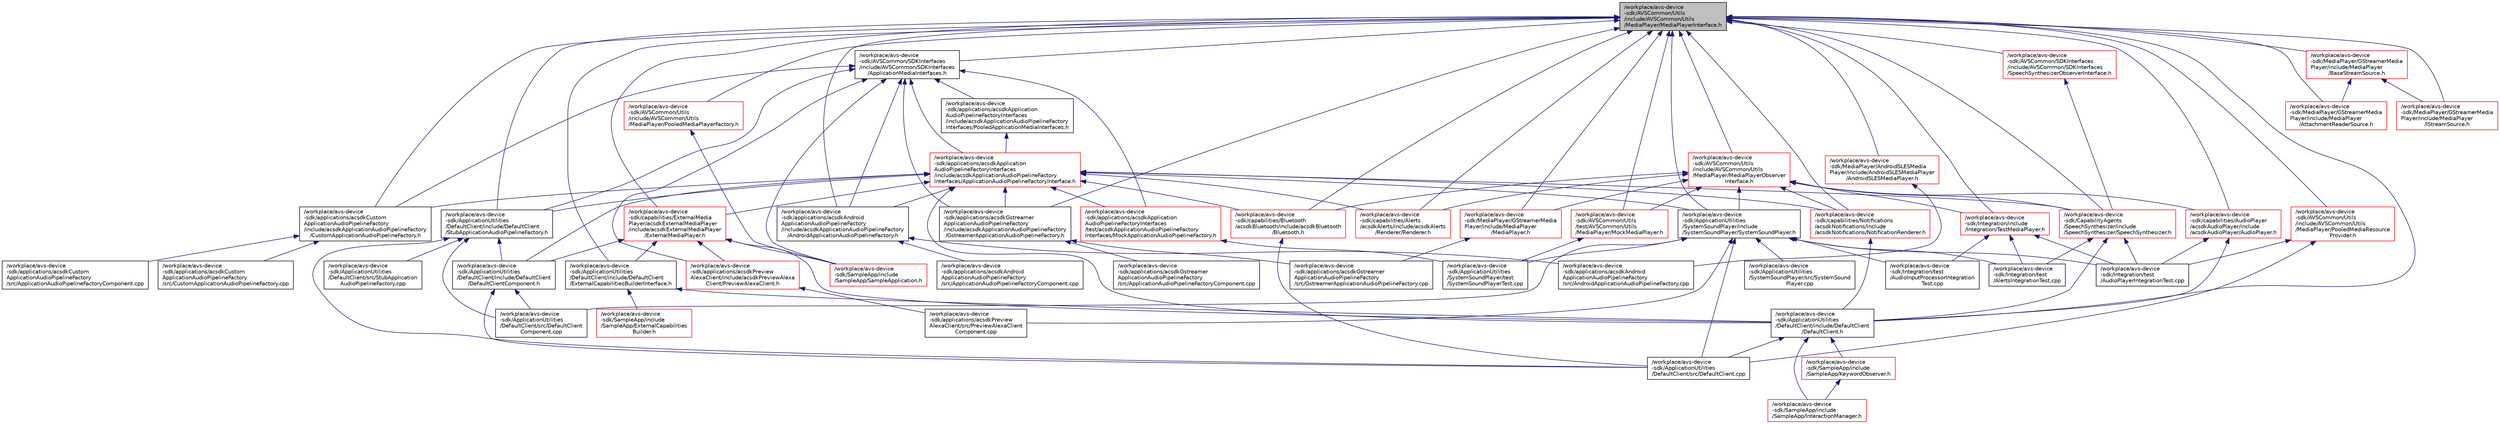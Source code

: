 digraph "/workplace/avs-device-sdk/AVSCommon/Utils/include/AVSCommon/Utils/MediaPlayer/MediaPlayerInterface.h"
{
  edge [fontname="Helvetica",fontsize="10",labelfontname="Helvetica",labelfontsize="10"];
  node [fontname="Helvetica",fontsize="10",shape=record];
  Node41 [label="/workplace/avs-device\l-sdk/AVSCommon/Utils\l/include/AVSCommon/Utils\l/MediaPlayer/MediaPlayerInterface.h",height=0.2,width=0.4,color="black", fillcolor="grey75", style="filled", fontcolor="black"];
  Node41 -> Node42 [dir="back",color="midnightblue",fontsize="10",style="solid",fontname="Helvetica"];
  Node42 [label="/workplace/avs-device\l-sdk/applications/acsdkAndroid\lApplicationAudioPipelineFactory\l/include/acsdkApplicationAudioPipelineFactory\l/AndroidApplicationAudioPipelineFactory.h",height=0.2,width=0.4,color="black", fillcolor="white", style="filled",URL="$_android_application_audio_pipeline_factory_8h.html"];
  Node42 -> Node43 [dir="back",color="midnightblue",fontsize="10",style="solid",fontname="Helvetica"];
  Node43 [label="/workplace/avs-device\l-sdk/applications/acsdkAndroid\lApplicationAudioPipelineFactory\l/src/AndroidApplicationAudioPipelineFactory.cpp",height=0.2,width=0.4,color="black", fillcolor="white", style="filled",URL="$_android_application_audio_pipeline_factory_8cpp.html"];
  Node42 -> Node44 [dir="back",color="midnightblue",fontsize="10",style="solid",fontname="Helvetica"];
  Node44 [label="/workplace/avs-device\l-sdk/applications/acsdkAndroid\lApplicationAudioPipelineFactory\l/src/ApplicationAudioPipelineFactoryComponent.cpp",height=0.2,width=0.4,color="black", fillcolor="white", style="filled",URL="$acsdk_android_application_audio_pipeline_factory_2src_2_application_audio_pipeline_factory_component_8cpp.html"];
  Node41 -> Node45 [dir="back",color="midnightblue",fontsize="10",style="solid",fontname="Helvetica"];
  Node45 [label="/workplace/avs-device\l-sdk/applications/acsdkCustom\lApplicationAudioPipelineFactory\l/include/acsdkApplicationAudioPipelineFactory\l/CustomApplicationAudioPipelineFactory.h",height=0.2,width=0.4,color="black", fillcolor="white", style="filled",URL="$_custom_application_audio_pipeline_factory_8h.html"];
  Node45 -> Node46 [dir="back",color="midnightblue",fontsize="10",style="solid",fontname="Helvetica"];
  Node46 [label="/workplace/avs-device\l-sdk/applications/acsdkCustom\lApplicationAudioPipelineFactory\l/src/ApplicationAudioPipelineFactoryComponent.cpp",height=0.2,width=0.4,color="black", fillcolor="white", style="filled",URL="$acsdk_custom_application_audio_pipeline_factory_2src_2_application_audio_pipeline_factory_component_8cpp.html"];
  Node45 -> Node47 [dir="back",color="midnightblue",fontsize="10",style="solid",fontname="Helvetica"];
  Node47 [label="/workplace/avs-device\l-sdk/applications/acsdkCustom\lApplicationAudioPipelineFactory\l/src/CustomApplicationAudioPipelineFactory.cpp",height=0.2,width=0.4,color="black", fillcolor="white", style="filled",URL="$_custom_application_audio_pipeline_factory_8cpp.html"];
  Node41 -> Node48 [dir="back",color="midnightblue",fontsize="10",style="solid",fontname="Helvetica"];
  Node48 [label="/workplace/avs-device\l-sdk/applications/acsdkGstreamer\lApplicationAudioPipelineFactory\l/include/acsdkApplicationAudioPipelineFactory\l/GstreamerApplicationAudioPipelineFactory.h",height=0.2,width=0.4,color="black", fillcolor="white", style="filled",URL="$_gstreamer_application_audio_pipeline_factory_8h.html"];
  Node48 -> Node49 [dir="back",color="midnightblue",fontsize="10",style="solid",fontname="Helvetica"];
  Node49 [label="/workplace/avs-device\l-sdk/applications/acsdkGstreamer\lApplicationAudioPipelineFactory\l/src/ApplicationAudioPipelineFactoryComponent.cpp",height=0.2,width=0.4,color="black", fillcolor="white", style="filled",URL="$acsdk_gstreamer_application_audio_pipeline_factory_2src_2_application_audio_pipeline_factory_component_8cpp.html"];
  Node48 -> Node50 [dir="back",color="midnightblue",fontsize="10",style="solid",fontname="Helvetica"];
  Node50 [label="/workplace/avs-device\l-sdk/applications/acsdkGstreamer\lApplicationAudioPipelineFactory\l/src/GstreamerApplicationAudioPipelineFactory.cpp",height=0.2,width=0.4,color="black", fillcolor="white", style="filled",URL="$_gstreamer_application_audio_pipeline_factory_8cpp.html"];
  Node41 -> Node51 [dir="back",color="midnightblue",fontsize="10",style="solid",fontname="Helvetica"];
  Node51 [label="/workplace/avs-device\l-sdk/ApplicationUtilities\l/DefaultClient/include/DefaultClient\l/DefaultClient.h",height=0.2,width=0.4,color="black", fillcolor="white", style="filled",URL="$_default_client_8h.html"];
  Node51 -> Node52 [dir="back",color="midnightblue",fontsize="10",style="solid",fontname="Helvetica"];
  Node52 [label="/workplace/avs-device\l-sdk/ApplicationUtilities\l/DefaultClient/src/DefaultClient.cpp",height=0.2,width=0.4,color="black", fillcolor="white", style="filled",URL="$_default_client_8cpp.html"];
  Node51 -> Node53 [dir="back",color="midnightblue",fontsize="10",style="solid",fontname="Helvetica"];
  Node53 [label="/workplace/avs-device\l-sdk/SampleApp/include\l/SampleApp/InteractionManager.h",height=0.2,width=0.4,color="red", fillcolor="white", style="filled",URL="$_interaction_manager_8h.html"];
  Node51 -> Node64 [dir="back",color="midnightblue",fontsize="10",style="solid",fontname="Helvetica"];
  Node64 [label="/workplace/avs-device\l-sdk/SampleApp/include\l/SampleApp/KeywordObserver.h",height=0.2,width=0.4,color="red", fillcolor="white", style="filled",URL="$_keyword_observer_8h.html"];
  Node64 -> Node53 [dir="back",color="midnightblue",fontsize="10",style="solid",fontname="Helvetica"];
  Node41 -> Node66 [dir="back",color="midnightblue",fontsize="10",style="solid",fontname="Helvetica"];
  Node66 [label="/workplace/avs-device\l-sdk/ApplicationUtilities\l/DefaultClient/include/DefaultClient\l/ExternalCapabilitiesBuilderInterface.h",height=0.2,width=0.4,color="black", fillcolor="white", style="filled",URL="$_external_capabilities_builder_interface_8h.html"];
  Node66 -> Node51 [dir="back",color="midnightblue",fontsize="10",style="solid",fontname="Helvetica"];
  Node66 -> Node67 [dir="back",color="midnightblue",fontsize="10",style="solid",fontname="Helvetica"];
  Node67 [label="/workplace/avs-device\l-sdk/SampleApp/include\l/SampleApp/ExternalCapabilities\lBuilder.h",height=0.2,width=0.4,color="red", fillcolor="white", style="filled",URL="$_external_capabilities_builder_8h.html"];
  Node41 -> Node69 [dir="back",color="midnightblue",fontsize="10",style="solid",fontname="Helvetica"];
  Node69 [label="/workplace/avs-device\l-sdk/ApplicationUtilities\l/DefaultClient/include/DefaultClient\l/StubApplicationAudioPipelineFactory.h",height=0.2,width=0.4,color="black", fillcolor="white", style="filled",URL="$_stub_application_audio_pipeline_factory_8h.html"];
  Node69 -> Node70 [dir="back",color="midnightblue",fontsize="10",style="solid",fontname="Helvetica"];
  Node70 [label="/workplace/avs-device\l-sdk/ApplicationUtilities\l/DefaultClient/include/DefaultClient\l/DefaultClientComponent.h",height=0.2,width=0.4,color="black", fillcolor="white", style="filled",URL="$_default_client_component_8h.html"];
  Node70 -> Node52 [dir="back",color="midnightblue",fontsize="10",style="solid",fontname="Helvetica"];
  Node70 -> Node71 [dir="back",color="midnightblue",fontsize="10",style="solid",fontname="Helvetica"];
  Node71 [label="/workplace/avs-device\l-sdk/ApplicationUtilities\l/DefaultClient/src/DefaultClient\lComponent.cpp",height=0.2,width=0.4,color="black", fillcolor="white", style="filled",URL="$_default_client_component_8cpp.html"];
  Node69 -> Node52 [dir="back",color="midnightblue",fontsize="10",style="solid",fontname="Helvetica"];
  Node69 -> Node71 [dir="back",color="midnightblue",fontsize="10",style="solid",fontname="Helvetica"];
  Node69 -> Node72 [dir="back",color="midnightblue",fontsize="10",style="solid",fontname="Helvetica"];
  Node72 [label="/workplace/avs-device\l-sdk/ApplicationUtilities\l/DefaultClient/src/StubApplication\lAudioPipelineFactory.cpp",height=0.2,width=0.4,color="black", fillcolor="white", style="filled",URL="$_stub_application_audio_pipeline_factory_8cpp.html"];
  Node41 -> Node73 [dir="back",color="midnightblue",fontsize="10",style="solid",fontname="Helvetica"];
  Node73 [label="/workplace/avs-device\l-sdk/ApplicationUtilities\l/SystemSoundPlayer/include\l/SystemSoundPlayer/SystemSoundPlayer.h",height=0.2,width=0.4,color="black", fillcolor="white", style="filled",URL="$_system_sound_player_8h.html"];
  Node73 -> Node57 [dir="back",color="midnightblue",fontsize="10",style="solid",fontname="Helvetica"];
  Node57 [label="/workplace/avs-device\l-sdk/applications/acsdkPreview\lAlexaClient/src/PreviewAlexaClient\lComponent.cpp",height=0.2,width=0.4,color="black", fillcolor="white", style="filled",URL="$_preview_alexa_client_component_8cpp.html"];
  Node73 -> Node52 [dir="back",color="midnightblue",fontsize="10",style="solid",fontname="Helvetica"];
  Node73 -> Node71 [dir="back",color="midnightblue",fontsize="10",style="solid",fontname="Helvetica"];
  Node73 -> Node74 [dir="back",color="midnightblue",fontsize="10",style="solid",fontname="Helvetica"];
  Node74 [label="/workplace/avs-device\l-sdk/ApplicationUtilities\l/SystemSoundPlayer/src/SystemSound\lPlayer.cpp",height=0.2,width=0.4,color="black", fillcolor="white", style="filled",URL="$_system_sound_player_8cpp.html"];
  Node73 -> Node75 [dir="back",color="midnightblue",fontsize="10",style="solid",fontname="Helvetica"];
  Node75 [label="/workplace/avs-device\l-sdk/ApplicationUtilities\l/SystemSoundPlayer/test\l/SystemSoundPlayerTest.cpp",height=0.2,width=0.4,color="black", fillcolor="white", style="filled",URL="$_system_sound_player_test_8cpp.html"];
  Node73 -> Node76 [dir="back",color="midnightblue",fontsize="10",style="solid",fontname="Helvetica"];
  Node76 [label="/workplace/avs-device\l-sdk/Integration/test\l/AlertsIntegrationTest.cpp",height=0.2,width=0.4,color="black", fillcolor="white", style="filled",URL="$_alerts_integration_test_8cpp.html"];
  Node73 -> Node77 [dir="back",color="midnightblue",fontsize="10",style="solid",fontname="Helvetica"];
  Node77 [label="/workplace/avs-device\l-sdk/Integration/test\l/AudioInputProcessorIntegration\lTest.cpp",height=0.2,width=0.4,color="black", fillcolor="white", style="filled",URL="$_audio_input_processor_integration_test_8cpp.html"];
  Node73 -> Node78 [dir="back",color="midnightblue",fontsize="10",style="solid",fontname="Helvetica"];
  Node78 [label="/workplace/avs-device\l-sdk/Integration/test\l/AudioPlayerIntegrationTest.cpp",height=0.2,width=0.4,color="black", fillcolor="white", style="filled",URL="$_audio_player_integration_test_8cpp.html"];
  Node41 -> Node79 [dir="back",color="midnightblue",fontsize="10",style="solid",fontname="Helvetica"];
  Node79 [label="/workplace/avs-device\l-sdk/AVSCommon/SDKInterfaces\l/include/AVSCommon/SDKInterfaces\l/ApplicationMediaInterfaces.h",height=0.2,width=0.4,color="black", fillcolor="white", style="filled",URL="$_application_media_interfaces_8h.html"];
  Node79 -> Node42 [dir="back",color="midnightblue",fontsize="10",style="solid",fontname="Helvetica"];
  Node79 -> Node80 [dir="back",color="midnightblue",fontsize="10",style="solid",fontname="Helvetica"];
  Node80 [label="/workplace/avs-device\l-sdk/applications/acsdkApplication\lAudioPipelineFactoryInterfaces\l/include/acsdkApplicationAudioPipelineFactory\lInterfaces/ApplicationAudioPipelineFactoryInterface.h",height=0.2,width=0.4,color="red", fillcolor="white", style="filled",URL="$_application_audio_pipeline_factory_interface_8h.html"];
  Node80 -> Node42 [dir="back",color="midnightblue",fontsize="10",style="solid",fontname="Helvetica"];
  Node80 -> Node82 [dir="back",color="midnightblue",fontsize="10",style="solid",fontname="Helvetica"];
  Node82 [label="/workplace/avs-device\l-sdk/applications/acsdkApplication\lAudioPipelineFactoryInterfaces\l/test/acsdkApplicationAudioPipelineFactory\lInterfaces/MockApplicationAudioPipelineFactory.h",height=0.2,width=0.4,color="red", fillcolor="white", style="filled",URL="$_mock_application_audio_pipeline_factory_8h.html"];
  Node82 -> Node75 [dir="back",color="midnightblue",fontsize="10",style="solid",fontname="Helvetica"];
  Node80 -> Node45 [dir="back",color="midnightblue",fontsize="10",style="solid",fontname="Helvetica"];
  Node80 -> Node48 [dir="back",color="midnightblue",fontsize="10",style="solid",fontname="Helvetica"];
  Node80 -> Node51 [dir="back",color="midnightblue",fontsize="10",style="solid",fontname="Helvetica"];
  Node80 -> Node70 [dir="back",color="midnightblue",fontsize="10",style="solid",fontname="Helvetica"];
  Node80 -> Node69 [dir="back",color="midnightblue",fontsize="10",style="solid",fontname="Helvetica"];
  Node80 -> Node73 [dir="back",color="midnightblue",fontsize="10",style="solid",fontname="Helvetica"];
  Node80 -> Node93 [dir="back",color="midnightblue",fontsize="10",style="solid",fontname="Helvetica"];
  Node93 [label="/workplace/avs-device\l-sdk/capabilities/Alerts\l/acsdkAlerts/include/acsdkAlerts\l/Renderer/Renderer.h",height=0.2,width=0.4,color="red", fillcolor="white", style="filled",URL="$_renderer_8h.html"];
  Node80 -> Node119 [dir="back",color="midnightblue",fontsize="10",style="solid",fontname="Helvetica"];
  Node119 [label="/workplace/avs-device\l-sdk/capabilities/Bluetooth\l/acsdkBluetooth/include/acsdkBluetooth\l/Bluetooth.h",height=0.2,width=0.4,color="red", fillcolor="white", style="filled",URL="$_bluetooth_8h.html"];
  Node119 -> Node52 [dir="back",color="midnightblue",fontsize="10",style="solid",fontname="Helvetica"];
  Node80 -> Node123 [dir="back",color="midnightblue",fontsize="10",style="solid",fontname="Helvetica"];
  Node123 [label="/workplace/avs-device\l-sdk/capabilities/ExternalMedia\lPlayer/acsdkExternalMediaPlayer\l/include/acsdkExternalMediaPlayer\l/ExternalMediaPlayer.h",height=0.2,width=0.4,color="red", fillcolor="white", style="filled",URL="$_external_media_player_8h.html"];
  Node123 -> Node55 [dir="back",color="midnightblue",fontsize="10",style="solid",fontname="Helvetica"];
  Node55 [label="/workplace/avs-device\l-sdk/applications/acsdkPreview\lAlexaClient/include/acsdkPreviewAlexa\lClient/PreviewAlexaClient.h",height=0.2,width=0.4,color="red", fillcolor="white", style="filled",URL="$_preview_alexa_client_8h.html"];
  Node55 -> Node57 [dir="back",color="midnightblue",fontsize="10",style="solid",fontname="Helvetica"];
  Node123 -> Node51 [dir="back",color="midnightblue",fontsize="10",style="solid",fontname="Helvetica"];
  Node123 -> Node70 [dir="back",color="midnightblue",fontsize="10",style="solid",fontname="Helvetica"];
  Node123 -> Node66 [dir="back",color="midnightblue",fontsize="10",style="solid",fontname="Helvetica"];
  Node123 -> Node59 [dir="back",color="midnightblue",fontsize="10",style="solid",fontname="Helvetica"];
  Node59 [label="/workplace/avs-device\l-sdk/SampleApp/include\l/SampleApp/SampleApplication.h",height=0.2,width=0.4,color="red", fillcolor="white", style="filled",URL="$_sample_application_8h.html"];
  Node80 -> Node128 [dir="back",color="midnightblue",fontsize="10",style="solid",fontname="Helvetica"];
  Node128 [label="/workplace/avs-device\l-sdk/capabilities/Notifications\l/acsdkNotifications/include\l/acsdkNotifications/NotificationRenderer.h",height=0.2,width=0.4,color="red", fillcolor="white", style="filled",URL="$_notification_renderer_8h.html"];
  Node128 -> Node51 [dir="back",color="midnightblue",fontsize="10",style="solid",fontname="Helvetica"];
  Node80 -> Node130 [dir="back",color="midnightblue",fontsize="10",style="solid",fontname="Helvetica"];
  Node130 [label="/workplace/avs-device\l-sdk/CapabilityAgents\l/SpeechSynthesizer/include\l/SpeechSynthesizer/SpeechSynthesizer.h",height=0.2,width=0.4,color="red", fillcolor="white", style="filled",URL="$_speech_synthesizer_8h.html"];
  Node130 -> Node51 [dir="back",color="midnightblue",fontsize="10",style="solid",fontname="Helvetica"];
  Node130 -> Node76 [dir="back",color="midnightblue",fontsize="10",style="solid",fontname="Helvetica"];
  Node130 -> Node78 [dir="back",color="midnightblue",fontsize="10",style="solid",fontname="Helvetica"];
  Node79 -> Node133 [dir="back",color="midnightblue",fontsize="10",style="solid",fontname="Helvetica"];
  Node133 [label="/workplace/avs-device\l-sdk/applications/acsdkApplication\lAudioPipelineFactoryInterfaces\l/include/acsdkApplicationAudioPipelineFactory\lInterfaces/PooledApplicationMediaInterfaces.h",height=0.2,width=0.4,color="black", fillcolor="white", style="filled",URL="$_pooled_application_media_interfaces_8h.html"];
  Node133 -> Node80 [dir="back",color="midnightblue",fontsize="10",style="solid",fontname="Helvetica"];
  Node79 -> Node82 [dir="back",color="midnightblue",fontsize="10",style="solid",fontname="Helvetica"];
  Node79 -> Node45 [dir="back",color="midnightblue",fontsize="10",style="solid",fontname="Helvetica"];
  Node79 -> Node48 [dir="back",color="midnightblue",fontsize="10",style="solid",fontname="Helvetica"];
  Node79 -> Node55 [dir="back",color="midnightblue",fontsize="10",style="solid",fontname="Helvetica"];
  Node79 -> Node69 [dir="back",color="midnightblue",fontsize="10",style="solid",fontname="Helvetica"];
  Node79 -> Node59 [dir="back",color="midnightblue",fontsize="10",style="solid",fontname="Helvetica"];
  Node41 -> Node134 [dir="back",color="midnightblue",fontsize="10",style="solid",fontname="Helvetica"];
  Node134 [label="/workplace/avs-device\l-sdk/AVSCommon/SDKInterfaces\l/include/AVSCommon/SDKInterfaces\l/SpeechSynthesizerObserverInterface.h",height=0.2,width=0.4,color="red", fillcolor="white", style="filled",URL="$_speech_synthesizer_observer_interface_8h.html"];
  Node134 -> Node130 [dir="back",color="midnightblue",fontsize="10",style="solid",fontname="Helvetica"];
  Node41 -> Node145 [dir="back",color="midnightblue",fontsize="10",style="solid",fontname="Helvetica"];
  Node145 [label="/workplace/avs-device\l-sdk/AVSCommon/Utils\l/include/AVSCommon/Utils\l/MediaPlayer/MediaPlayerObserver\lInterface.h",height=0.2,width=0.4,color="red", fillcolor="white", style="filled",URL="$_media_player_observer_interface_8h.html"];
  Node145 -> Node73 [dir="back",color="midnightblue",fontsize="10",style="solid",fontname="Helvetica"];
  Node145 -> Node146 [dir="back",color="midnightblue",fontsize="10",style="solid",fontname="Helvetica"];
  Node146 [label="/workplace/avs-device\l-sdk/AVSCommon/Utils\l/test/AVSCommon/Utils\l/MediaPlayer/MockMediaPlayer.h",height=0.2,width=0.4,color="red", fillcolor="white", style="filled",URL="$_mock_media_player_8h.html"];
  Node146 -> Node75 [dir="back",color="midnightblue",fontsize="10",style="solid",fontname="Helvetica"];
  Node145 -> Node93 [dir="back",color="midnightblue",fontsize="10",style="solid",fontname="Helvetica"];
  Node145 -> Node153 [dir="back",color="midnightblue",fontsize="10",style="solid",fontname="Helvetica"];
  Node153 [label="/workplace/avs-device\l-sdk/capabilities/AudioPlayer\l/acsdkAudioPlayer/include\l/acsdkAudioPlayer/AudioPlayer.h",height=0.2,width=0.4,color="red", fillcolor="white", style="filled",URL="$_audio_player_8h.html"];
  Node153 -> Node51 [dir="back",color="midnightblue",fontsize="10",style="solid",fontname="Helvetica"];
  Node153 -> Node78 [dir="back",color="midnightblue",fontsize="10",style="solid",fontname="Helvetica"];
  Node145 -> Node119 [dir="back",color="midnightblue",fontsize="10",style="solid",fontname="Helvetica"];
  Node145 -> Node128 [dir="back",color="midnightblue",fontsize="10",style="solid",fontname="Helvetica"];
  Node145 -> Node130 [dir="back",color="midnightblue",fontsize="10",style="solid",fontname="Helvetica"];
  Node145 -> Node182 [dir="back",color="midnightblue",fontsize="10",style="solid",fontname="Helvetica"];
  Node182 [label="/workplace/avs-device\l-sdk/Integration/include\l/Integration/TestMediaPlayer.h",height=0.2,width=0.4,color="red", fillcolor="white", style="filled",URL="$_test_media_player_8h.html"];
  Node182 -> Node76 [dir="back",color="midnightblue",fontsize="10",style="solid",fontname="Helvetica"];
  Node182 -> Node77 [dir="back",color="midnightblue",fontsize="10",style="solid",fontname="Helvetica"];
  Node182 -> Node78 [dir="back",color="midnightblue",fontsize="10",style="solid",fontname="Helvetica"];
  Node145 -> Node186 [dir="back",color="midnightblue",fontsize="10",style="solid",fontname="Helvetica"];
  Node186 [label="/workplace/avs-device\l-sdk/MediaPlayer/GStreamerMedia\lPlayer/include/MediaPlayer\l/MediaPlayer.h",height=0.2,width=0.4,color="red", fillcolor="white", style="filled",URL="$_media_player_8h.html"];
  Node186 -> Node50 [dir="back",color="midnightblue",fontsize="10",style="solid",fontname="Helvetica"];
  Node41 -> Node189 [dir="back",color="midnightblue",fontsize="10",style="solid",fontname="Helvetica"];
  Node189 [label="/workplace/avs-device\l-sdk/AVSCommon/Utils\l/include/AVSCommon/Utils\l/MediaPlayer/PooledMediaPlayerFactory.h",height=0.2,width=0.4,color="red", fillcolor="white", style="filled",URL="$_pooled_media_player_factory_8h.html"];
  Node189 -> Node59 [dir="back",color="midnightblue",fontsize="10",style="solid",fontname="Helvetica"];
  Node41 -> Node192 [dir="back",color="midnightblue",fontsize="10",style="solid",fontname="Helvetica"];
  Node192 [label="/workplace/avs-device\l-sdk/AVSCommon/Utils\l/include/AVSCommon/Utils\l/MediaPlayer/PooledMediaResource\lProvider.h",height=0.2,width=0.4,color="red", fillcolor="white", style="filled",URL="$_pooled_media_resource_provider_8h.html"];
  Node192 -> Node52 [dir="back",color="midnightblue",fontsize="10",style="solid",fontname="Helvetica"];
  Node192 -> Node78 [dir="back",color="midnightblue",fontsize="10",style="solid",fontname="Helvetica"];
  Node41 -> Node146 [dir="back",color="midnightblue",fontsize="10",style="solid",fontname="Helvetica"];
  Node41 -> Node93 [dir="back",color="midnightblue",fontsize="10",style="solid",fontname="Helvetica"];
  Node41 -> Node153 [dir="back",color="midnightblue",fontsize="10",style="solid",fontname="Helvetica"];
  Node41 -> Node119 [dir="back",color="midnightblue",fontsize="10",style="solid",fontname="Helvetica"];
  Node41 -> Node123 [dir="back",color="midnightblue",fontsize="10",style="solid",fontname="Helvetica"];
  Node41 -> Node128 [dir="back",color="midnightblue",fontsize="10",style="solid",fontname="Helvetica"];
  Node41 -> Node130 [dir="back",color="midnightblue",fontsize="10",style="solid",fontname="Helvetica"];
  Node41 -> Node182 [dir="back",color="midnightblue",fontsize="10",style="solid",fontname="Helvetica"];
  Node41 -> Node193 [dir="back",color="midnightblue",fontsize="10",style="solid",fontname="Helvetica"];
  Node193 [label="/workplace/avs-device\l-sdk/MediaPlayer/AndroidSLESMedia\lPlayer/include/AndroidSLESMediaPlayer\l/AndroidSLESMediaPlayer.h",height=0.2,width=0.4,color="red", fillcolor="white", style="filled",URL="$_android_s_l_e_s_media_player_8h.html"];
  Node193 -> Node43 [dir="back",color="midnightblue",fontsize="10",style="solid",fontname="Helvetica"];
  Node41 -> Node194 [dir="back",color="midnightblue",fontsize="10",style="solid",fontname="Helvetica"];
  Node194 [label="/workplace/avs-device\l-sdk/MediaPlayer/GStreamerMedia\lPlayer/include/MediaPlayer\l/AttachmentReaderSource.h",height=0.2,width=0.4,color="red", fillcolor="white", style="filled",URL="$_attachment_reader_source_8h.html"];
  Node41 -> Node196 [dir="back",color="midnightblue",fontsize="10",style="solid",fontname="Helvetica"];
  Node196 [label="/workplace/avs-device\l-sdk/MediaPlayer/GStreamerMedia\lPlayer/include/MediaPlayer\l/BaseStreamSource.h",height=0.2,width=0.4,color="red", fillcolor="white", style="filled",URL="$_base_stream_source_8h.html"];
  Node196 -> Node194 [dir="back",color="midnightblue",fontsize="10",style="solid",fontname="Helvetica"];
  Node196 -> Node197 [dir="back",color="midnightblue",fontsize="10",style="solid",fontname="Helvetica"];
  Node197 [label="/workplace/avs-device\l-sdk/MediaPlayer/GStreamerMedia\lPlayer/include/MediaPlayer\l/IStreamSource.h",height=0.2,width=0.4,color="red", fillcolor="white", style="filled",URL="$_i_stream_source_8h.html"];
  Node41 -> Node197 [dir="back",color="midnightblue",fontsize="10",style="solid",fontname="Helvetica"];
  Node41 -> Node186 [dir="back",color="midnightblue",fontsize="10",style="solid",fontname="Helvetica"];
}

